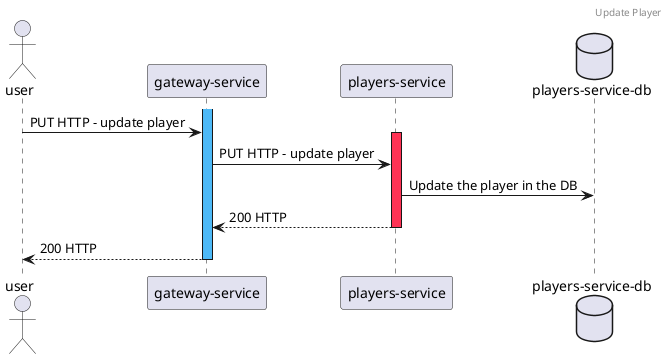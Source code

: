 
@startuml Update Player

header Update Player

actor "user"

activate "gateway-service" #4db9f7
"user" -> "gateway-service": PUT HTTP - update player
activate "players-service" #ff3355
"gateway-service" -> "players-service": PUT HTTP - update player
database "players-service-db"
"players-service" -> "players-service-db": Update the player in the DB
"players-service" --> "gateway-service": 200 HTTP
deactivate "players-service" 
"gateway-service" --> "user": 200 HTTP
deactivate "gateway-service" 

@enduml
 